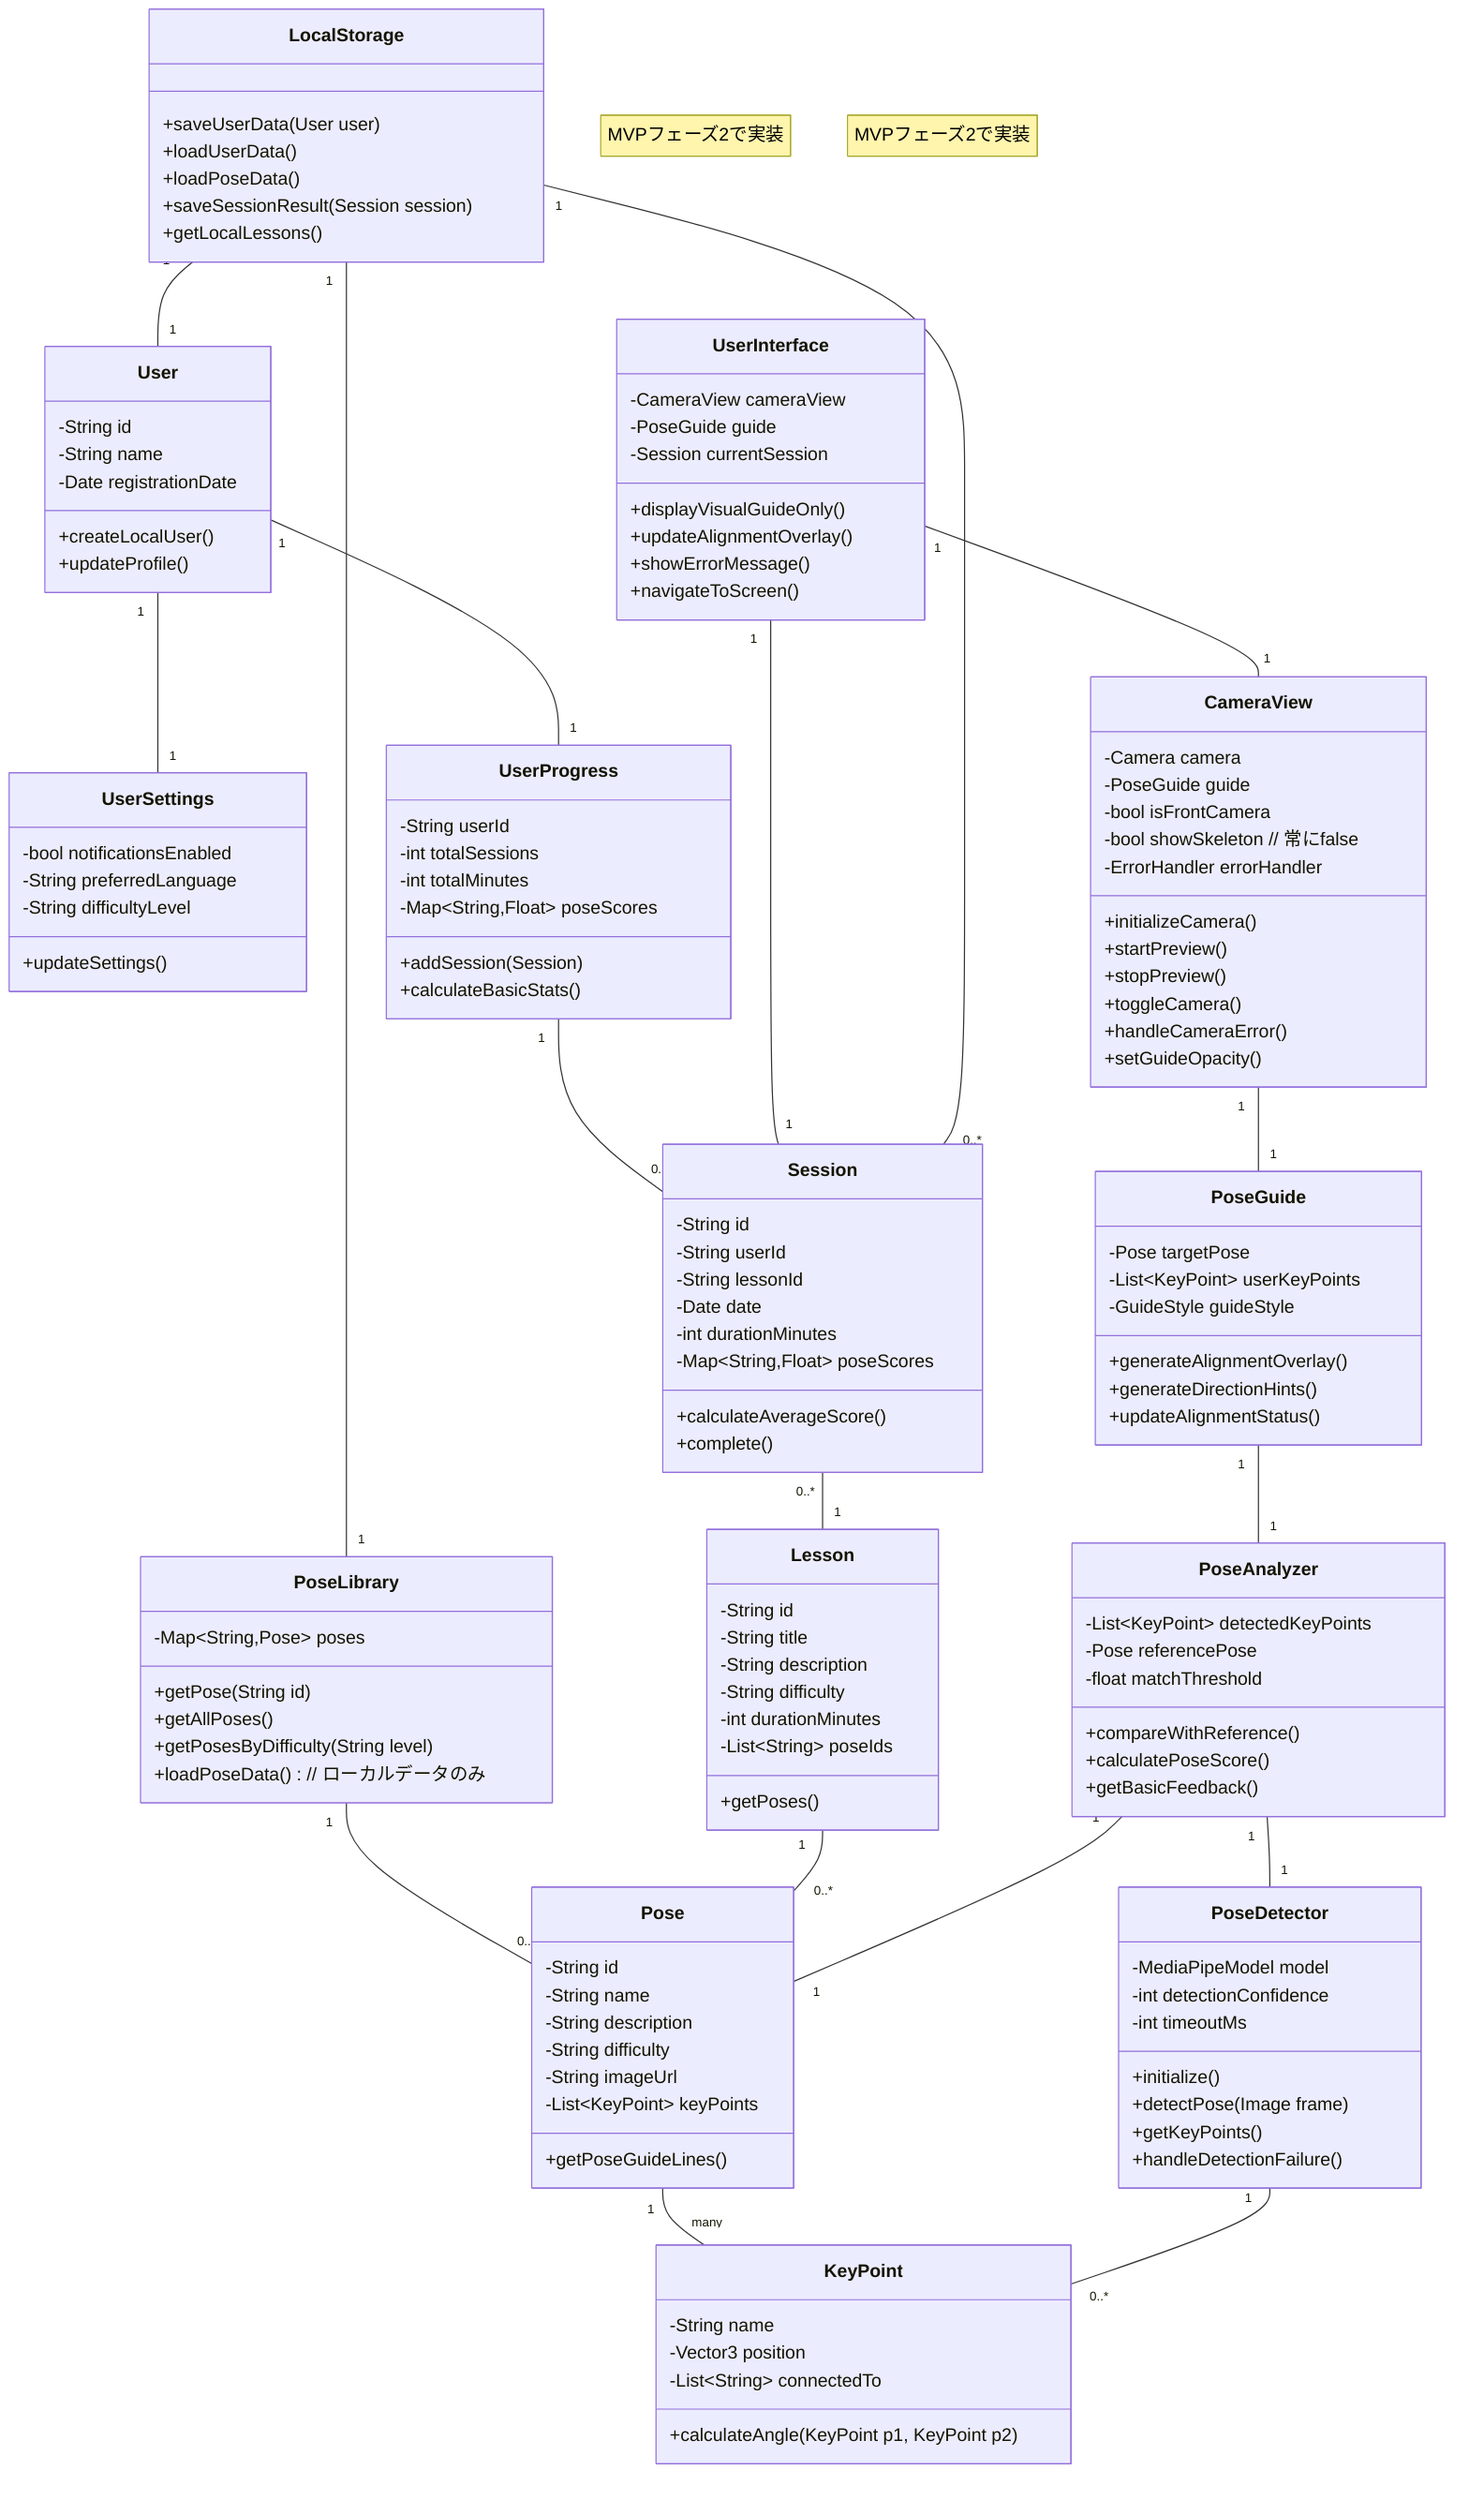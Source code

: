 classDiagram
    %% MVPフェーズ1 - 簡素化したクラス図
    
    %% ユーザー関連クラス（シンプル化）
    class User {
        -String id
        -String name
        -Date registrationDate
        +createLocalUser()
        +updateProfile()
    }
    
    class UserSettings {
        -bool notificationsEnabled
        -String preferredLanguage
        -String difficultyLevel
        +updateSettings()
    }
    
    class UserProgress {
        -String userId
        -int totalSessions
        -int totalMinutes
        -Map~String,Float~ poseScores
        +addSession(Session)
        +calculateBasicStats()
    }
    
    %% ポーズ関連クラス（コア機能）
    class Pose {
        -String id
        -String name
        -String description
        -String difficulty
        -String imageUrl
        -List~KeyPoint~ keyPoints
        +getPoseGuideLines()
    }
    
    class KeyPoint {
        -String name
        -Vector3 position
        -List~String~ connectedTo
        +calculateAngle(KeyPoint p1, KeyPoint p2)
    }
    
    class PoseLibrary {
        -Map~String,Pose~ poses
        +getPose(String id)
        +getAllPoses()
        +getPosesByDifficulty(String level)
        +loadPoseData() // ローカルデータのみ
    }
    
    %% ポーズ検出関連（コア機能）
    class PoseDetector {
        -MediaPipeModel model
        -int detectionConfidence
        -int timeoutMs
        +initialize()
        +detectPose(Image frame)
        +getKeyPoints()
        +handleDetectionFailure()
    }
    
    class PoseAnalyzer {
        -List~KeyPoint~ detectedKeyPoints
        -Pose referencePose
        -float matchThreshold
        +compareWithReference()
        +calculatePoseScore()
        +getBasicFeedback()
    }
    
    class PoseGuide {
        -Pose targetPose
        -List~KeyPoint~ userKeyPoints
        -GuideStyle guideStyle
        +generateAlignmentOverlay()
        +generateDirectionHints()
        +updateAlignmentStatus()
    }
    
    %% レッスン関連（コア機能）
    class Lesson {
        -String id
        -String title
        -String description
        -String difficulty
        -int durationMinutes
        -List~String~ poseIds
        +getPoses()
    }
    
    class Session {
        -String id
        -String userId
        -String lessonId
        -Date date
        -int durationMinutes
        -Map~String,Float~ poseScores
        +calculateAverageScore()
        +complete()
    }
    
    %% UI関連（シンプル化）
    class CameraView {
        -Camera camera
        -PoseGuide guide
        -bool isFrontCamera
        -bool showSkeleton // 常にfalse
        -ErrorHandler errorHandler
        +initializeCamera()
        +startPreview()
        +stopPreview()
        +toggleCamera()
        +handleCameraError()
        +setGuideOpacity()
    }
    
    class UserInterface {
        -CameraView cameraView
        -PoseGuide guide
        -Session currentSession
        +displayVisualGuideOnly()
        +updateAlignmentOverlay()
        +showErrorMessage()
        +navigateToScreen()
    }
    
    %% ストレージ関連（ローカルのみ）
    class LocalStorage {
        +saveUserData(User user)
        +loadUserData()
        +loadPoseData()
        +saveSessionResult(Session session)
        +getLocalLessons()
    }
    
    %% MVPフェーズ2で追加予定のクラスコメント
    note for RemoteStorage "MVPフェーズ2で実装"
    note for Achievement "MVPフェーズ2で実装"
    
    %% リレーションシップ
    User "1" -- "1" UserSettings
    User "1" -- "1" UserProgress
    UserProgress "1" -- "0..*" Session
    
    Pose "1" -- "many" KeyPoint
    PoseLibrary "1" -- "0..*" Pose
    
    Lesson "1" -- "0..*" Pose
    Session "0..*" -- "1" Lesson
    
    PoseDetector "1" -- "0..*" KeyPoint
    PoseAnalyzer "1" -- "1" PoseDetector
    PoseAnalyzer "1" -- "1" Pose
    PoseGuide "1" -- "1" PoseAnalyzer
    
    CameraView "1" -- "1" PoseGuide
    UserInterface "1" -- "1" CameraView
    UserInterface "1" -- "1" Session
    
    LocalStorage "1" -- "1" User
    LocalStorage "1" -- "1" PoseLibrary
    LocalStorage "1" -- "0..*" Session